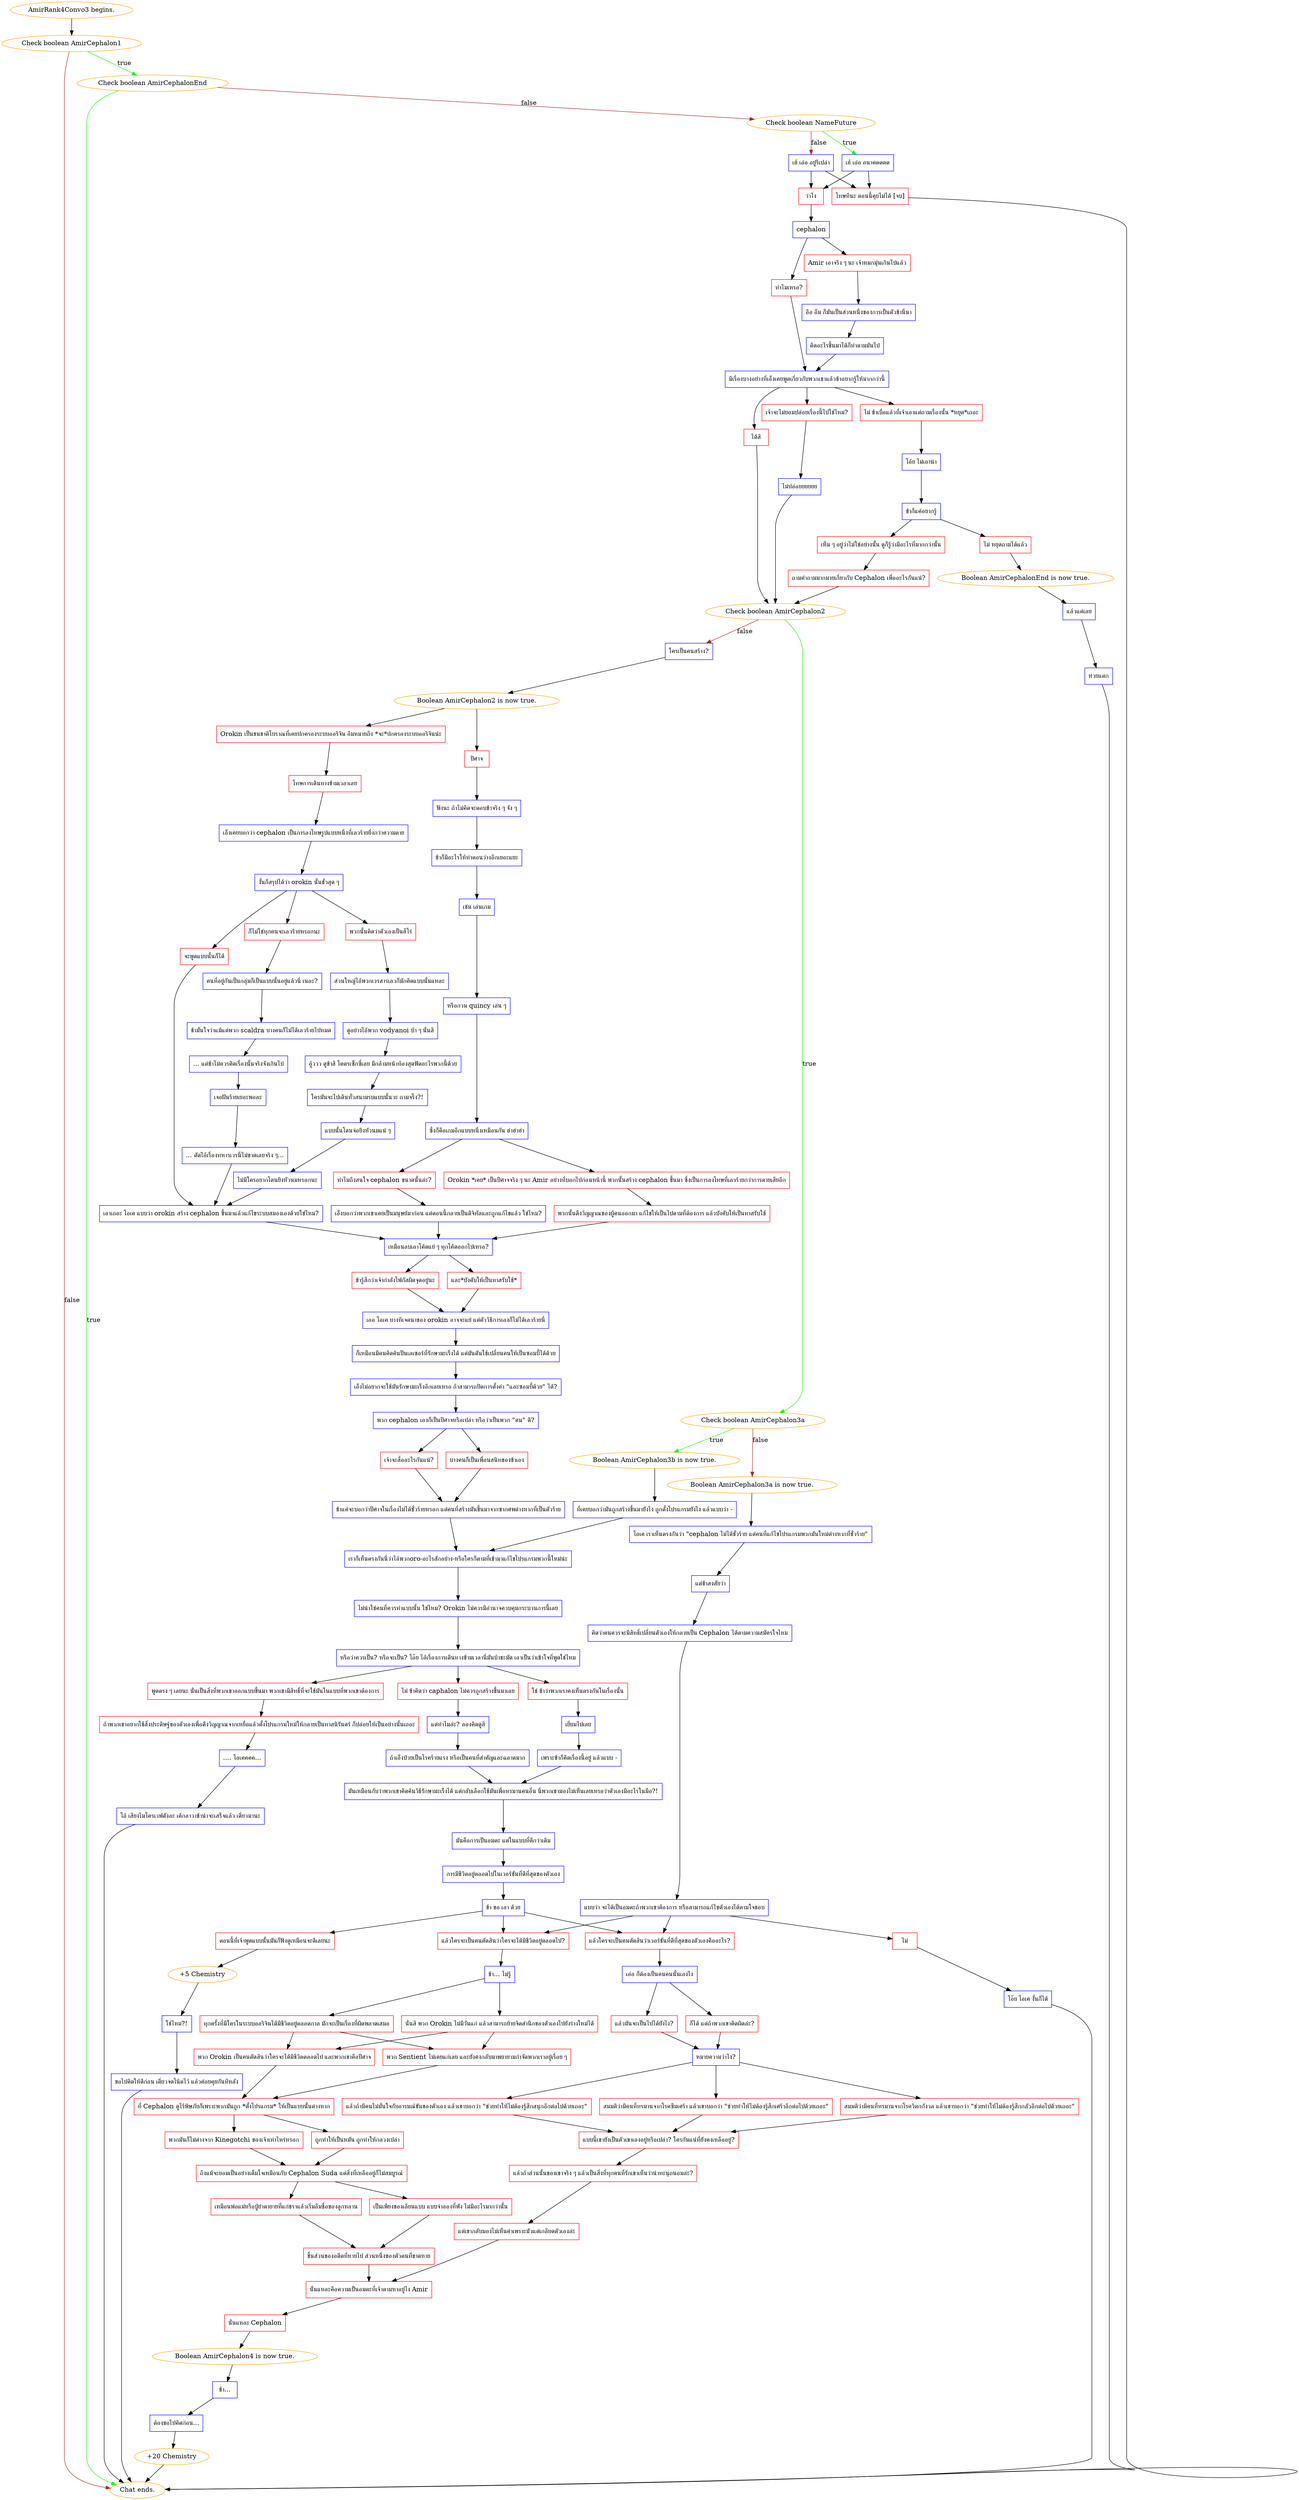digraph {
	"AmirRank4Convo3 begins." [color=orange];
		"AmirRank4Convo3 begins." -> j747002053;
	j747002053 [label="Check boolean AmirCephalon1",color=orange];
		j747002053 -> j2408014542 [label=true,color=green];
		j747002053 -> "Chat ends." [label=false,color=brown];
	j2408014542 [label="Check boolean AmirCephalonEnd",color=orange];
		j2408014542 -> "Chat ends." [label=true,color=green];
		j2408014542 -> j3805979731 [label=false,color=brown];
	"Chat ends." [color=orange];
	j3805979731 [label="Check boolean NameFuture",color=orange];
		j3805979731 -> j3506287566 [label=true,color=green];
		j3805979731 -> j2968418708 [label=false,color=brown];
	j3506287566 [label="เฮ้ เอ่อ อนาคตตตต",shape=box,color=blue];
		j3506287566 -> j4079752703;
		j3506287566 -> j2517761734;
	j2968418708 [label="เฮ้ เอ่อ อยู่รึเปล่า",shape=box,color=blue];
		j2968418708 -> j4079752703;
		j2968418708 -> j2517761734;
	j4079752703 [label="ว่าไง",shape=box,color=red];
		j4079752703 -> j4281987070;
	j2517761734 [label="โทษทีนะ ตอนนี้คุยไม่ได้ [จบ]",shape=box,color=red];
		j2517761734 -> "Chat ends.";
	j4281987070 [label="cephalon",shape=box,color=blue];
		j4281987070 -> j2403510394;
		j4281987070 -> j1616904026;
	j2403510394 [label="Amir เอาจริง ๆ นะ เจ้าหมกมุ่นเกินไปแล้ว",shape=box,color=red];
		j2403510394 -> j69619183;
	j1616904026 [label="ทำไมเหรอ?",shape=box,color=red];
		j1616904026 -> j478259292;
	j69619183 [label="อือ อืม ก็มันเป็นส่วนหนึ่งของการเป็นตัวข้านี่นา",shape=box,color=blue];
		j69619183 -> j2783790057;
	j478259292 [label="มีเรื่องบางอย่างที่เอ็งเคยพูดเกี่ยวกับพวกเขาแล้วข้าอยากรู้ให้มากกว่านี้",shape=box,color=blue];
		j478259292 -> j3952576879;
		j478259292 -> j563691774;
		j478259292 -> j1800832207;
	j2783790057 [label="คิดอะไรขึ้นมาได้ก็ทำตามมันไป",shape=box,color=blue];
		j2783790057 -> j478259292;
	j3952576879 [label="ไม่ ข้าเบื่อแล้วที่เจ้าเอาแต่ถามเรื่องนั้น *หยุด*เถอะ",shape=box,color=red];
		j3952576879 -> j263115862;
	j563691774 [label="เจ้าจะไม่ยอมปล่อยเรื่องนี้ไปใช่ไหม?",shape=box,color=red];
		j563691774 -> j3927405639;
	j1800832207 [label="ได้สิ",shape=box,color=red];
		j1800832207 -> j3578359325;
	j263115862 [label="โอ้ย ไม่เอาน่า",shape=box,color=blue];
		j263115862 -> j1990142365;
	j3927405639 [label="ไม่ปล่อยยยยยย",shape=box,color=blue];
		j3927405639 -> j3578359325;
	j3578359325 [label="Check boolean AmirCephalon2",color=orange];
		j3578359325 -> j3029249022 [label=true,color=green];
		j3578359325 -> j2357018213 [label=false,color=brown];
	j1990142365 [label="ข้าก็แค่อยากรู้",shape=box,color=blue];
		j1990142365 -> j3059155599;
		j1990142365 -> j4108835125;
	j3029249022 [label="Check boolean AmirCephalon3a",color=orange];
		j3029249022 -> j2760188798 [label=true,color=green];
		j3029249022 -> j1314718691 [label=false,color=brown];
	j2357018213 [label="ใครเป็นคนสร้าง?",shape=box,color=blue];
		j2357018213 -> j463961025;
	j3059155599 [label="เห็น ๆ อยู่ว่าไม่ใช่อย่างนั้น ดูก็รู้ว่ามีอะไรที่มากกว่านั้น",shape=box,color=red];
		j3059155599 -> j3699528317;
	j4108835125 [label="ไม่ หยุดถามได้แล้ว",shape=box,color=red];
		j4108835125 -> j280148934;
	j2760188798 [label="Boolean AmirCephalon3b is now true.",color=orange];
		j2760188798 -> j1057994022;
	j1314718691 [label="Boolean AmirCephalon3a is now true.",color=orange];
		j1314718691 -> j1983232473;
	j463961025 [label="Boolean AmirCephalon2 is now true.",color=orange];
		j463961025 -> j13260791;
		j463961025 -> j1336953114;
	j3699528317 [label="ถามคำถามมากมายเกี่ยวกับ Cephalon เพื่ออะไรกันแน่?",shape=box,color=red];
		j3699528317 -> j3578359325;
	j280148934 [label="Boolean AmirCephalonEnd is now true.",color=orange];
		j280148934 -> j2981864075;
	j1057994022 [label="ที่เคยบอกว่ามันถูกสร้างขึ้นมายังไง ถูกตั้งโปรแกรมยังไง แล้วแบบว่า -",shape=box,color=blue];
		j1057994022 -> j2990186395;
	j1983232473 [label="โอเค เราเห็นตรงกันว่า \"cephalon ไม่ได้ชั่วร้าย แต่คนที่แก้ไขโปรแกรมพวกมันใหม่ต่างหากที่ชั่วร้าย\"",shape=box,color=blue];
		j1983232473 -> j3066057354;
	j13260791 [label="ปีศาจ",shape=box,color=red];
		j13260791 -> j1163811581;
	j1336953114 [label="Orokin เป็นชนชาติโบราณที่เคยปกครองระบบออริจิน อืมหมายถึง *จะ*ปกครองระบบออริจินน่ะ",shape=box,color=red];
		j1336953114 -> j3548946799;
	j2981864075 [label="แล้วแต่เลย",shape=box,color=blue];
		j2981864075 -> j2145838133;
	j2990186395 [label="เราก็เห็นตรงกันนี่ว่าไอ้พวกoro-อะไรสักอย่าง-หรือใครก็ตามที่เข้ามาแก้ไขโปรแกรมพวกนี้ใหม่น่ะ",shape=box,color=blue];
		j2990186395 -> j867485609;
	j3066057354 [label="แต่ข้าสงสัยว่า",shape=box,color=blue];
		j3066057354 -> j1713696806;
	j1163811581 [label="ฟังนะ ถ้าไม่คิดจะตอบข้าจริง ๆ จัง ๆ",shape=box,color=blue];
		j1163811581 -> j111006082;
	j3548946799 [label="โทษการเดินทางข้ามเวลาเลย",shape=box,color=red];
		j3548946799 -> j3557709040;
	j2145838133 [label="ห่วยแตก",shape=box,color=blue];
		j2145838133 -> "Chat ends.";
	j867485609 [label="ไม่น่าใช่คนที่ควรทำแบบนั้น ใช่ไหม? Orokin ไม่ควรมีอำนาจควบคุมกระบวนการนี้เลย",shape=box,color=blue];
		j867485609 -> j2960915161;
	j1713696806 [label="คิดว่าคนควรจะมีสิทธิ์เปลี่ยนตัวเองให้กลายเป็น Cephalon ได้ตามความสมัครใจไหม",shape=box,color=blue];
		j1713696806 -> j526134646;
	j111006082 [label="ข้าก็มีอะไรให้ทำตอนว่างอีกเยอะแยะ",shape=box,color=blue];
		j111006082 -> j1611063668;
	j3557709040 [label="เอ็งเคยบอกว่า cephalon เป็นการลงโทษรูปแบบหนึ่งที่เลวร้ายยิ่งกว่าความตาย",shape=box,color=blue];
		j3557709040 -> j1085307848;
	j2960915161 [label="หรือว่าควรเป็น? หรือจะเป็น? โอ๊ย ไอ้เรื่องการเดินทางข้ามเวลานี่มันบ้าชะมัด เอาเป็นว่าเข้าใจที่พูดใช่ไหม",shape=box,color=blue];
		j2960915161 -> j62951502;
		j2960915161 -> j753673110;
		j2960915161 -> j2932499275;
	j526134646 [label="แบบว่า จะได้เป็นอมตะถ้าพวกเขาต้องการ หรือสามารถแก้ไขตัวเองได้ตามใจชอบ",shape=box,color=blue];
		j526134646 -> j2735574618;
		j526134646 -> j2002258954;
		j526134646 -> j4018885874;
	j1611063668 [label="เช่น เล่นเกม",shape=box,color=blue];
		j1611063668 -> j2072298406;
	j1085307848 [label="งั้นก็สรุปได้ว่า orokin นั้นชั่วสุด ๆ",shape=box,color=blue];
		j1085307848 -> j759754006;
		j1085307848 -> j3425823734;
		j1085307848 -> j667864671;
	j62951502 [label="ใช่ ข้าว่าพวกเราคงเห็นตรงกันในเรื่องนั้น",shape=box,color=red];
		j62951502 -> j2597600795;
	j753673110 [label="ไม่ ข้าคิดว่า caphalon ไม่ควรถูกสร้างขึ้นมาเลย",shape=box,color=red];
		j753673110 -> j3880994137;
	j2932499275 [label="พูดตรง ๆ เลยนะ นั่นเป็นสิ่งที่พวกเขาออกแบบขึ้นมา พวกเขามีสิทธิ์ที่จะใช้มันในแบบที่พวกเขาต้องการ",shape=box,color=red];
		j2932499275 -> j1825210993;
	j2735574618 [label="แล้วใครจะเป็นคนตัดสินว่าเวอร์ชันที่ดีที่สุดของตัวเองคืออะไร?",shape=box,color=red];
		j2735574618 -> j3904586550;
	j2002258954 [label="แล้วใครจะเป็นคนตัดสินว่าใครจะได้มีชีวิตอยู่ตลอดไป?",shape=box,color=red];
		j2002258954 -> j427600158;
	j4018885874 [label="ไม่",shape=box,color=red];
		j4018885874 -> j3236839669;
	j2072298406 [label="หรือกวน quincy เล่น ๆ",shape=box,color=blue];
		j2072298406 -> j1751201905;
	j759754006 [label="จะพูดแบบนั้นก็ได้",shape=box,color=red];
		j759754006 -> j59090196;
	j3425823734 [label="ก็ไม่ใช่ทุกคนจะเลวร้ายหรอกนะ",shape=box,color=red];
		j3425823734 -> j2399193248;
	j667864671 [label="พวกนั้นคิดว่าตัวเองเป็นฮีโร่",shape=box,color=red];
		j667864671 -> j3731131003;
	j2597600795 [label="เยี่ยมไปเลย",shape=box,color=blue];
		j2597600795 -> j122961484;
	j3880994137 [label="แต่ทำไมล่ะ? ลองคิดดูสิ",shape=box,color=blue];
		j3880994137 -> j2530172590;
	j1825210993 [label="ถ้าพวกเขาอยากใช้สิ่งประดิษฐ์ของตัวเองเพื่อดึงวิญญาณจากเหยื่อแล้วตั้งโปรแกรมใหม่ให้กลายเป็นทาสนิรันดร์ ก็ปล่อยให้เป็นอย่างนั้นเถอะ",shape=box,color=red];
		j1825210993 -> j2720350698;
	j3904586550 [label="เอ่อ ก็ต้องเป็นคนคนนั้นเองไง",shape=box,color=blue];
		j3904586550 -> j687491601;
		j3904586550 -> j3312685809;
	j427600158 [label="ข้า... ไม่รู้",shape=box,color=blue];
		j427600158 -> j532038670;
		j427600158 -> j200003124;
	j3236839669 [label="โอ๊ย โอเค งั้นก็ได้",shape=box,color=blue];
		j3236839669 -> "Chat ends.";
	j1751201905 [label="ซึ่งก็คือเกมอีกแบบหนึ่งเหมือนกัน ฮ่าฮ่าฮ่า",shape=box,color=blue];
		j1751201905 -> j3349775935;
		j1751201905 -> j1235292631;
	j59090196 [label="เอาเถอะ โอเค แบบว่า orokin สร้าง cephalon ขึ้นมาแล้วแก้ไขระบบสมองเองด้วยใช่ไหม?",shape=box,color=blue];
		j59090196 -> j1861534215;
	j2399193248 [label="คนที่อยู่กันเป็นกลุ่มก็เป็นแบบนั้นอยู่แล้วนี่ เนอะ?",shape=box,color=blue];
		j2399193248 -> j2894527515;
	j3731131003 [label="ส่วนใหญ่ไอ้พวกเวรสารเลวก็มักคิดแบบนั้นแหละ",shape=box,color=blue];
		j3731131003 -> j3098961809;
	j122961484 [label="เพราะข้าก็คิดเรื่องนี้อยู่ แล้วแบบ -",shape=box,color=blue];
		j122961484 -> j794261784;
	j2530172590 [label="ถ้าเอ็งป่วยเป็นโรคร้ายแรง หรือเป็นคนที่สำคัญและฉลาดมาก",shape=box,color=blue];
		j2530172590 -> j794261784;
	j2720350698 [label=".... โอเคคคค...",shape=box,color=blue];
		j2720350698 -> j1840791381;
	j687491601 [label="ก็ได้ แต่ถ้าพวกเขาคิดผิดล่ะ?",shape=box,color=red];
		j687491601 -> j804553645;
	j3312685809 [label="แล้วมันจะเป็นไปได้ยังไง?",shape=box,color=red];
		j3312685809 -> j804553645;
	j532038670 [label="นั่นสิ พวก Orokin ไม่มีวันแก่ แล้วสามารถย้ายจิตสำนึกของตัวเองไปยังร่างใหม่ได้",shape=box,color=red];
		j532038670 -> j3134665998;
		j532038670 -> j2632116579;
	j200003124 [label="ทุกครั้งที่มีใครในระบบออริจินได้มีชีวิตอยู่ตลอดกาล มักจะเป็นเรื่องที่ผิดพลาดเสมอ",shape=box,color=red];
		j200003124 -> j2632116579;
		j200003124 -> j3134665998;
	j3349775935 [label="ทำไมถึงสนใจ cephalon ขนาดนั้นล่ะ?",shape=box,color=red];
		j3349775935 -> j2179546185;
	j1235292631 [label="Orokin *เคย* เป็นปีศาจจริง ๆ นะ Amir อย่างที่บอกไปก่อนหน้านี้ พวกนั้นสร้าง cephalon ขึ้นมา ซึ่งเป็นการลงโทษที่เลวร้ายกว่าการตายเสียอีก",shape=box,color=red];
		j1235292631 -> j1880183966;
	j1861534215 [label="เหมือนลบเอาโค้ดแย่ ๆ ทุกโค้ดออกไปเหรอ?",shape=box,color=blue];
		j1861534215 -> j3371623140;
		j1861534215 -> j3147674598;
	j2894527515 [label="ข้ามั่นใจว่าแม้แต่พวก scaldra บางคนก็ไม่ได้เลวร้ายไปหมด",shape=box,color=blue];
		j2894527515 -> j3289621565;
	j3098961809 [label="ดูอย่างไอ้พวก vodyanoi บ้า ๆ นั่นสิ",shape=box,color=blue];
		j3098961809 -> j2132453896;
	j794261784 [label="มันเหมือนกับว่าพวกเขาคิดค้นวิธีรักษามะเร็งได้ แต่กลับเลือกใช้มันเพื่อทรมานคนอื่น นี่พวกเขามองไม่เห็นเลยเหรอว่าตัวเองมีอะไรในมือ?!",shape=box,color=blue];
		j794261784 -> j3729590833;
	j1840791381 [label="โอ้ เสียงไมโครเวฟดังละ เค้กลาวาข้าน่าจะเสร็จแล้ว เดี๋ยวมานะ",shape=box,color=blue];
		j1840791381 -> "Chat ends.";
	j804553645 [label="หมายความว่าไง?",shape=box,color=blue];
		j804553645 -> j1906155341;
		j804553645 -> j896348042;
		j804553645 -> j2306276355;
	j3134665998 [label="พวก Orokin เป็นคนตัดสินว่าใครจะได้มีชีวิตตลอดไป และพวกเขาคือปีศาจ",shape=box,color=red];
		j3134665998 -> j3871271699;
	j2632116579 [label="พวก Sentient ไม่เคยแก่เลย และยังคงกลับมาพยายามกำจัดพวกเราอยู่เรื่อย ๆ",shape=box,color=red];
		j2632116579 -> j3871271699;
	j2179546185 [label="เอ็งบอกว่าพวกเขาเคยเป็นมนุษย์มาก่อน แต่ตอนนี้กลายเป็นดิจิทัลและถูกแก้ไขแล้ว ใช่ไหม?",shape=box,color=blue];
		j2179546185 -> j1861534215;
	j1880183966 [label="พวกนั้นดึงวิญญาณของผู้คนออกมา แก้ไขให้เป็นไปตามที่ต้องการ แล้วบังคับให้เป็นทาสรับใช้",shape=box,color=red];
		j1880183966 -> j1861534215;
	j3371623140 [label="ข้ารู้สึกว่าเจ้ากำลังโฟกัสผิดจุดอยู่นะ",shape=box,color=red];
		j3371623140 -> j93200958;
	j3147674598 [label="และ*บังคับให้เป็นทาสรับใช้*",shape=box,color=red];
		j3147674598 -> j93200958;
	j3289621565 [label="... แต่ข้าไม่ควรคิดเรื่องนั้นจริงจังเกินไป",shape=box,color=blue];
		j3289621565 -> j942601693;
	j2132453896 [label="อู้ววว ดูข้าสิ โคตรเซ็กซี่เลย มีกล้ามหน้าท้องสุดฟิตอะไรพวกนี้ด้วย",shape=box,color=blue];
		j2132453896 -> j2915322528;
	j3729590833 [label="มันคือการเป็นอมตะ แต่ในแบบที่ดีกว่าเดิม",shape=box,color=blue];
		j3729590833 -> j2930483019;
	j1906155341 [label="สมมติว่ามีคนที่ทรมานจากโรคซึมเศร้า แล้วเขาบอกว่า \"ช่วยทำให้ไม่ต้องรู้สึกเศร้าอีกต่อไปด้วยเถอะ\"",shape=box,color=red];
		j1906155341 -> j3815249478;
	j896348042 [label="สมมติว่ามีคนที่ทรมานจากโรควิตกกังวล แล้วเขาบอกว่า \"ช่วยทำให้ไม่ต้องรู้สึกกลัวอีกต่อไปด้วยเถอะ\"",shape=box,color=red];
		j896348042 -> j3815249478;
	j2306276355 [label="แล้วถ้ามีคนไม่มั่นใจกับอารมณ์ขันของตัวเอง แล้วเขาบอกว่า \"ช่วยทำให้ไม่ต้องรู้สึกสนุกอีกต่อไปด้วยเถอะ\"",shape=box,color=red];
		j2306276355 -> j3815249478;
	j3871271699 [label="ที่ Cephalon ดูไร้พิษภัยก็เพราะพวกมันถูก *ตั้งโปรแกรม* ให้เป็นแบบนั้นต่างหาก",shape=box,color=red];
		j3871271699 -> j3003261136;
		j3871271699 -> j474345571;
	j93200958 [label="เออ โอเค บางทีเจตนาของ orokin อาจจะแย่ แต่ตัววิธีการเองก็ไม่ได้เลวร้ายนี่",shape=box,color=blue];
		j93200958 -> j3519458137;
	j942601693 [label="เจอฝันร้ายเยอะพอละ",shape=box,color=blue];
		j942601693 -> j958065327;
	j2915322528 [label="ใครมันจะไปเดินทั่วสนามรบแบบนั้นวะ ถามจริ๊ง?!",shape=box,color=blue];
		j2915322528 -> j1275732449;
	j2930483019 [label="การมีชีวิตอยู่ตลอดไปในเวอร์ชันที่ดีที่สุดของตัวเอง",shape=box,color=blue];
		j2930483019 -> j2881877673;
	j3815249478 [label="แบบนี้เขายังเป็นตัวเขาเองอยู่หรือเปล่า? ใครกันแน่ที่ยังคงเหลืออยู่?",shape=box,color=red];
		j3815249478 -> j4266701334;
	j3003261136 [label="ถูกทำให้เป็นหมัน ถูกทำให้กลวงเปล่า",shape=box,color=red];
		j3003261136 -> j4127334964;
	j474345571 [label="พวกมันก็ไม่ต่างจาก Kinegotchi ของเจ้าเท่าไหร่หรอก",shape=box,color=red];
		j474345571 -> j4127334964;
	j3519458137 [label="ก็เหมือนมีคนคิดค้นปืนเลเซอร์ที่รักษามะเร็งได้ แต่มันดันใช้เปลี่ยนคนให้เป็นซอมบี้ได้ด้วย",shape=box,color=blue];
		j3519458137 -> j3853840208;
	j958065327 [label="... ตัดไอ้เรื่องทหารเวรนี่ไม่ขาดเลยจริง ๆ...",shape=box,color=blue];
		j958065327 -> j59090196;
	j1275732449 [label="แบบนั้นโดนจ่อยิงหัวนมแน่ ๆ",shape=box,color=blue];
		j1275732449 -> j1098035932;
	j2881877673 [label="ข้า ขอ เอา ด้วย",shape=box,color=blue];
		j2881877673 -> j1019428405;
		j2881877673 -> j2735574618;
		j2881877673 -> j2002258954;
	j4266701334 [label="แล้วถ้าส่วนนั้นของเขาจริง ๆ แล้วเป็นสิ่งที่ทุกคนที่รักเขาเห็นว่าน่าทะนุถนอมล่ะ?",shape=box,color=red];
		j4266701334 -> j2256978217;
	j4127334964 [label="ถึงแม้จะยอมเป็นอย่างเต็มใจเหมือนกับ Cephalon Suda แต่สิ่งที่เหลืออยู่ก็ไม่สมบูรณ์",shape=box,color=red];
		j4127334964 -> j3628796219;
		j4127334964 -> j1253068818;
	j3853840208 [label="เอ็งไม่อยากจะใช้มันรักษามะเร็งอีกเลยเหรอ ถ้าสามารถปิดการตั้งค่า \"และซอมบี้ด้วย\" ได้?",shape=box,color=blue];
		j3853840208 -> j1378289981;
	j1098035932 [label="ไม่มีใครอยากโดนยิงหัวนมหรอกนะ",shape=box,color=blue];
		j1098035932 -> j59090196;
	j1019428405 [label="ตอนนี้ที่เจ้าพูดแบบนั้นมันก็ฟังดูเหมือนจะดีเลยนะ",shape=box,color=red];
		j1019428405 -> j3369671324;
	j2256978217 [label="แต่เขากลับมองไม่เห็นค่าเพราะมัวแต่เกลียดตัวเองล่ะ",shape=box,color=red];
		j2256978217 -> j1658536306;
	j3628796219 [label="เป็นเพียงของเลียนแบบ แบบจำลองที่พัง ไม่มีอะไรมากว่านั้น",shape=box,color=red];
		j3628796219 -> j2114470394;
	j1253068818 [label="เหมือนพ่อแม่หรือปู่ย่าตายายที่แก่ชราแล้วเริ่มลืมชื่อของลูกหลาน",shape=box,color=red];
		j1253068818 -> j2114470394;
	j1378289981 [label="พวก cephalon เองก็เป็นปีศาจหรือเปล่า หรือว่าเป็นพวก \"คน\" ดี?",shape=box,color=blue];
		j1378289981 -> j1815495378;
		j1378289981 -> j2719931893;
	j3369671324 [label="+5 Chemistry",color=orange];
		j3369671324 -> j1901088836;
	j1658536306 [label="นั่นแหละคือความเป็นอมตะที่เจ้าตามหาอยู่ไง Amir",shape=box,color=red];
		j1658536306 -> j2847010431;
	j2114470394 [label="ชิ้นส่วนของอดีตที่หายไป ส่วนหนึ่งของตัวตนที่ขาดหาย",shape=box,color=red];
		j2114470394 -> j1658536306;
	j1815495378 [label="บางคนก็เป็นเพื่อนสนิทของข้าเอง",shape=box,color=red];
		j1815495378 -> j3058899554;
	j2719931893 [label="เจ้าจะสื่ออะไรกันแน่?",shape=box,color=red];
		j2719931893 -> j3058899554;
	j1901088836 [label="ใช่ไหม?!",shape=box,color=blue];
		j1901088836 -> j1440073419;
	j2847010431 [label="นั่นแหละ Cephalon",shape=box,color=red];
		j2847010431 -> j329986501;
	j3058899554 [label="ข้าแค่จะบอกว่าปีศาจในเรื่องไม่ได้ชั่วร้ายหรอก แต่คนที่สร้างมันขึ้นมาจากซากศพต่างหากที่เป็นตัวร้าย",shape=box,color=blue];
		j3058899554 -> j2990186395;
	j1440073419 [label="ขอไปคิดให้ดีก่อน เดี๋ยวจดโน้ตไว้ แล้วค่อยคุยกันทีหลัง",shape=box,color=blue];
		j1440073419 -> "Chat ends.";
	j329986501 [label="Boolean AmirCephalon4 is now true.",color=orange];
		j329986501 -> j2225459595;
	j2225459595 [label="ข้า...",shape=box,color=blue];
		j2225459595 -> j1501351948;
	j1501351948 [label="ต้องขอไปคิดก่อน...",shape=box,color=blue];
		j1501351948 -> j367054140;
	j367054140 [label="+20 Chemistry",color=orange];
		j367054140 -> "Chat ends.";
}